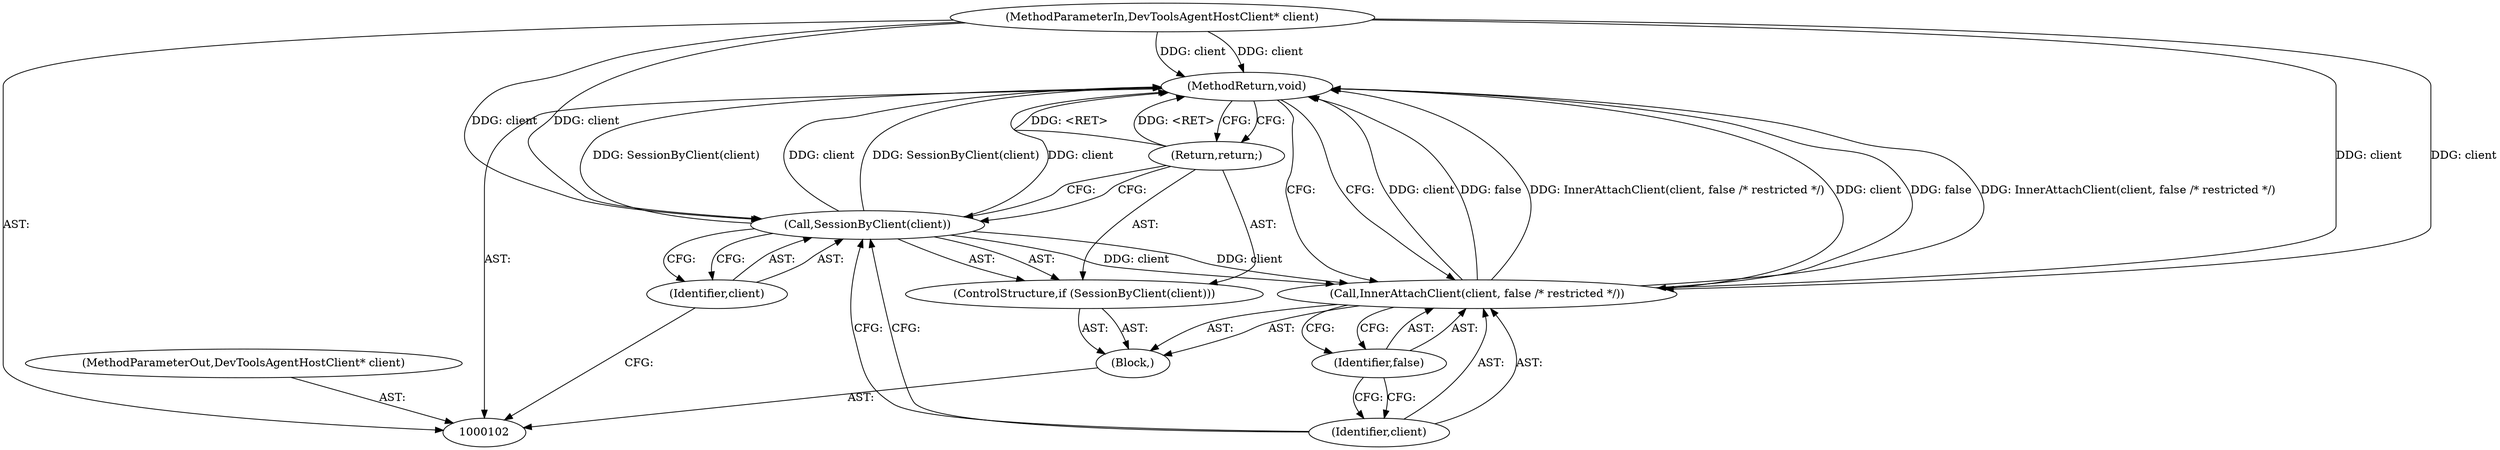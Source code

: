 digraph "0_Chrome_2aec794f26098c7a361c27d7c8f57119631cca8a_5" {
"1000112" [label="(MethodReturn,void)"];
"1000103" [label="(MethodParameterIn,DevToolsAgentHostClient* client)"];
"1000140" [label="(MethodParameterOut,DevToolsAgentHostClient* client)"];
"1000104" [label="(Block,)"];
"1000107" [label="(Identifier,client)"];
"1000105" [label="(ControlStructure,if (SessionByClient(client)))"];
"1000106" [label="(Call,SessionByClient(client))"];
"1000108" [label="(Return,return;)"];
"1000109" [label="(Call,InnerAttachClient(client, false /* restricted */))"];
"1000110" [label="(Identifier,client)"];
"1000111" [label="(Identifier,false)"];
"1000112" -> "1000102"  [label="AST: "];
"1000112" -> "1000108"  [label="CFG: "];
"1000112" -> "1000109"  [label="CFG: "];
"1000108" -> "1000112"  [label="DDG: <RET>"];
"1000106" -> "1000112"  [label="DDG: client"];
"1000106" -> "1000112"  [label="DDG: SessionByClient(client)"];
"1000103" -> "1000112"  [label="DDG: client"];
"1000109" -> "1000112"  [label="DDG: client"];
"1000109" -> "1000112"  [label="DDG: false"];
"1000109" -> "1000112"  [label="DDG: InnerAttachClient(client, false /* restricted */)"];
"1000103" -> "1000102"  [label="AST: "];
"1000103" -> "1000112"  [label="DDG: client"];
"1000103" -> "1000106"  [label="DDG: client"];
"1000103" -> "1000109"  [label="DDG: client"];
"1000140" -> "1000102"  [label="AST: "];
"1000104" -> "1000102"  [label="AST: "];
"1000105" -> "1000104"  [label="AST: "];
"1000109" -> "1000104"  [label="AST: "];
"1000107" -> "1000106"  [label="AST: "];
"1000107" -> "1000102"  [label="CFG: "];
"1000106" -> "1000107"  [label="CFG: "];
"1000105" -> "1000104"  [label="AST: "];
"1000106" -> "1000105"  [label="AST: "];
"1000108" -> "1000105"  [label="AST: "];
"1000106" -> "1000105"  [label="AST: "];
"1000106" -> "1000107"  [label="CFG: "];
"1000107" -> "1000106"  [label="AST: "];
"1000108" -> "1000106"  [label="CFG: "];
"1000110" -> "1000106"  [label="CFG: "];
"1000106" -> "1000112"  [label="DDG: client"];
"1000106" -> "1000112"  [label="DDG: SessionByClient(client)"];
"1000103" -> "1000106"  [label="DDG: client"];
"1000106" -> "1000109"  [label="DDG: client"];
"1000108" -> "1000105"  [label="AST: "];
"1000108" -> "1000106"  [label="CFG: "];
"1000112" -> "1000108"  [label="CFG: "];
"1000108" -> "1000112"  [label="DDG: <RET>"];
"1000109" -> "1000104"  [label="AST: "];
"1000109" -> "1000111"  [label="CFG: "];
"1000110" -> "1000109"  [label="AST: "];
"1000111" -> "1000109"  [label="AST: "];
"1000112" -> "1000109"  [label="CFG: "];
"1000109" -> "1000112"  [label="DDG: client"];
"1000109" -> "1000112"  [label="DDG: false"];
"1000109" -> "1000112"  [label="DDG: InnerAttachClient(client, false /* restricted */)"];
"1000106" -> "1000109"  [label="DDG: client"];
"1000103" -> "1000109"  [label="DDG: client"];
"1000110" -> "1000109"  [label="AST: "];
"1000110" -> "1000106"  [label="CFG: "];
"1000111" -> "1000110"  [label="CFG: "];
"1000111" -> "1000109"  [label="AST: "];
"1000111" -> "1000110"  [label="CFG: "];
"1000109" -> "1000111"  [label="CFG: "];
}
